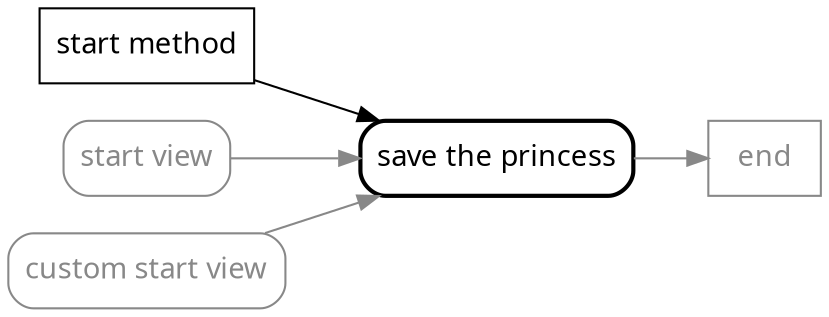 digraph {
	graph [rankdir=LR]
	node [fillcolor=white fontname="sans-serif" shape=rect style=filled]
	end [color="#888888" fontcolor="#888888" style=filled]
	"save the princess" [color=black fontcolor=black href="/simple/save_the_princess/2/" peripheries=1 style="filled, rounded, bold"]
	"start method" [color=black fontcolor=black peripheries=1 style=filled]
	"start view" [color="#888888" fontcolor="#888888" style="filled, rounded"]
	"custom start view" [color="#888888" fontcolor="#888888" style="filled, rounded"]
	"save the princess" -> end [color="#888888"]
	"start method" -> "save the princess" [color=black]
	"start view" -> "save the princess" [color="#888888"]
	"custom start view" -> "save the princess" [color="#888888"]
}
